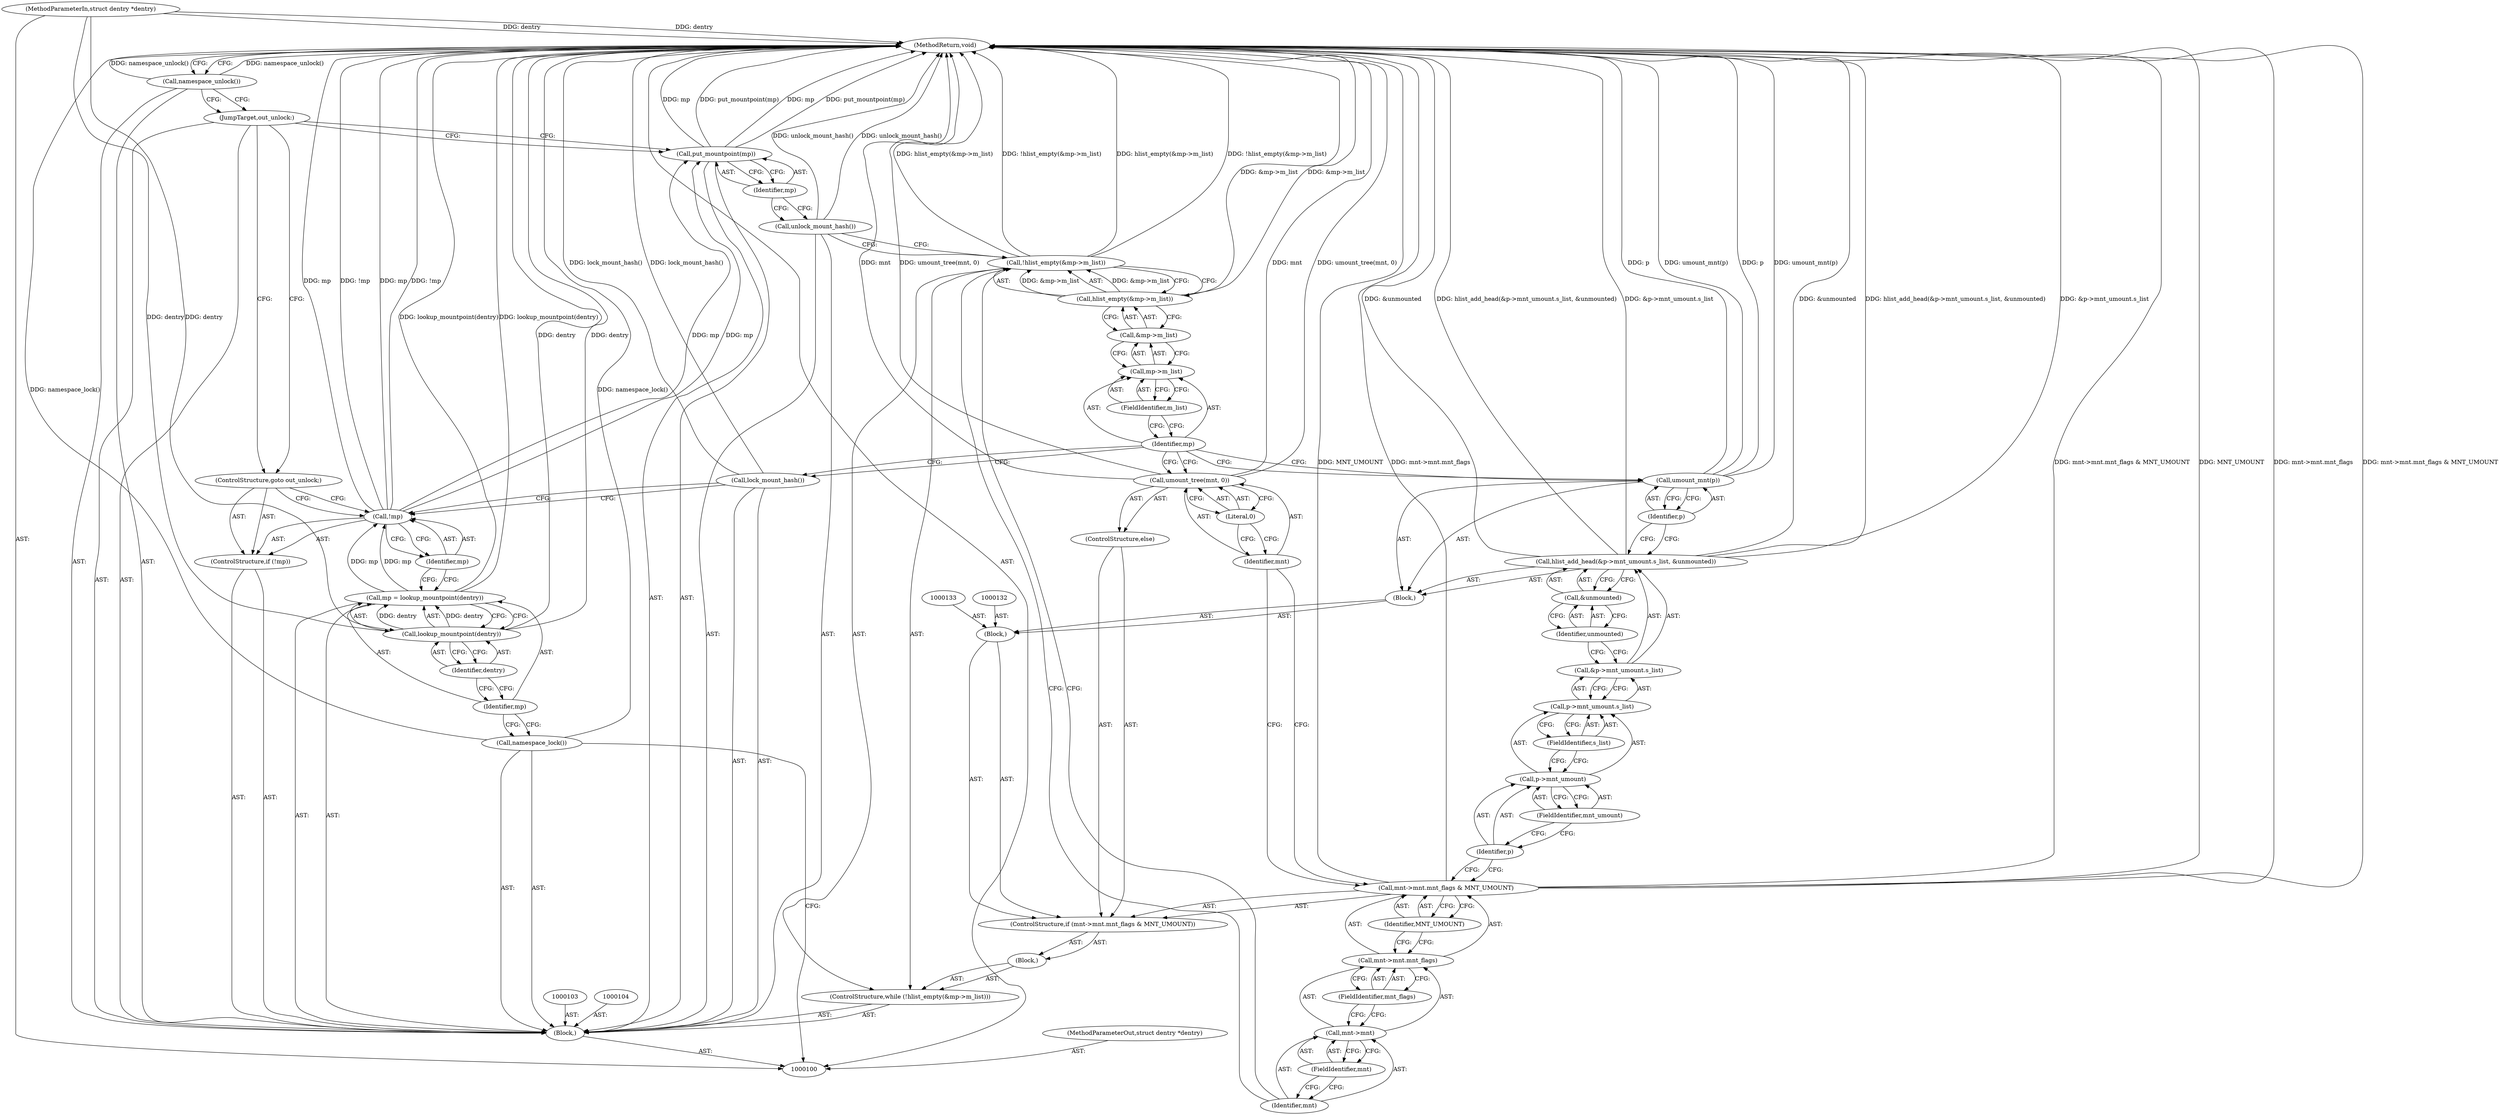 digraph "0_linux_ce07d891a0891d3c0d0c2d73d577490486b809e1" {
"1000155" [label="(MethodReturn,void)"];
"1000101" [label="(MethodParameterIn,struct dentry *dentry)"];
"1000229" [label="(MethodParameterOut,struct dentry *dentry)"];
"1000114" [label="(Call,lock_mount_hash())"];
"1000117" [label="(Call,hlist_empty(&mp->m_list))"];
"1000115" [label="(ControlStructure,while (!hlist_empty(&mp->m_list)))"];
"1000118" [label="(Call,&mp->m_list)"];
"1000119" [label="(Call,mp->m_list)"];
"1000120" [label="(Identifier,mp)"];
"1000121" [label="(FieldIdentifier,m_list)"];
"1000122" [label="(Block,)"];
"1000116" [label="(Call,!hlist_empty(&mp->m_list))"];
"1000128" [label="(FieldIdentifier,mnt)"];
"1000129" [label="(FieldIdentifier,mnt_flags)"];
"1000123" [label="(ControlStructure,if (mnt->mnt.mnt_flags & MNT_UMOUNT))"];
"1000130" [label="(Identifier,MNT_UMOUNT)"];
"1000124" [label="(Call,mnt->mnt.mnt_flags & MNT_UMOUNT)"];
"1000125" [label="(Call,mnt->mnt.mnt_flags)"];
"1000126" [label="(Call,mnt->mnt)"];
"1000127" [label="(Identifier,mnt)"];
"1000131" [label="(Block,)"];
"1000134" [label="(Block,)"];
"1000136" [label="(Call,&p->mnt_umount.s_list)"];
"1000137" [label="(Call,p->mnt_umount.s_list)"];
"1000138" [label="(Call,p->mnt_umount)"];
"1000139" [label="(Identifier,p)"];
"1000140" [label="(FieldIdentifier,mnt_umount)"];
"1000141" [label="(FieldIdentifier,s_list)"];
"1000135" [label="(Call,hlist_add_head(&p->mnt_umount.s_list, &unmounted))"];
"1000142" [label="(Call,&unmounted)"];
"1000143" [label="(Identifier,unmounted)"];
"1000145" [label="(Identifier,p)"];
"1000144" [label="(Call,umount_mnt(p))"];
"1000102" [label="(Block,)"];
"1000148" [label="(Identifier,mnt)"];
"1000146" [label="(ControlStructure,else)"];
"1000149" [label="(Literal,0)"];
"1000147" [label="(Call,umount_tree(mnt, 0))"];
"1000150" [label="(Call,unlock_mount_hash())"];
"1000152" [label="(Identifier,mp)"];
"1000151" [label="(Call,put_mountpoint(mp))"];
"1000153" [label="(JumpTarget,out_unlock:)"];
"1000154" [label="(Call,namespace_unlock())"];
"1000105" [label="(Call,namespace_lock())"];
"1000106" [label="(Call,mp = lookup_mountpoint(dentry))"];
"1000107" [label="(Identifier,mp)"];
"1000109" [label="(Identifier,dentry)"];
"1000108" [label="(Call,lookup_mountpoint(dentry))"];
"1000110" [label="(ControlStructure,if (!mp))"];
"1000111" [label="(Call,!mp)"];
"1000112" [label="(Identifier,mp)"];
"1000113" [label="(ControlStructure,goto out_unlock;)"];
"1000155" -> "1000100"  [label="AST: "];
"1000155" -> "1000154"  [label="CFG: "];
"1000116" -> "1000155"  [label="DDG: hlist_empty(&mp->m_list)"];
"1000116" -> "1000155"  [label="DDG: !hlist_empty(&mp->m_list)"];
"1000124" -> "1000155"  [label="DDG: MNT_UMOUNT"];
"1000124" -> "1000155"  [label="DDG: mnt->mnt.mnt_flags"];
"1000124" -> "1000155"  [label="DDG: mnt->mnt.mnt_flags & MNT_UMOUNT"];
"1000135" -> "1000155"  [label="DDG: &unmounted"];
"1000135" -> "1000155"  [label="DDG: hlist_add_head(&p->mnt_umount.s_list, &unmounted)"];
"1000135" -> "1000155"  [label="DDG: &p->mnt_umount.s_list"];
"1000106" -> "1000155"  [label="DDG: lookup_mountpoint(dentry)"];
"1000151" -> "1000155"  [label="DDG: put_mountpoint(mp)"];
"1000151" -> "1000155"  [label="DDG: mp"];
"1000105" -> "1000155"  [label="DDG: namespace_lock()"];
"1000114" -> "1000155"  [label="DDG: lock_mount_hash()"];
"1000144" -> "1000155"  [label="DDG: umount_mnt(p)"];
"1000144" -> "1000155"  [label="DDG: p"];
"1000147" -> "1000155"  [label="DDG: mnt"];
"1000147" -> "1000155"  [label="DDG: umount_tree(mnt, 0)"];
"1000117" -> "1000155"  [label="DDG: &mp->m_list"];
"1000111" -> "1000155"  [label="DDG: mp"];
"1000111" -> "1000155"  [label="DDG: !mp"];
"1000154" -> "1000155"  [label="DDG: namespace_unlock()"];
"1000150" -> "1000155"  [label="DDG: unlock_mount_hash()"];
"1000101" -> "1000155"  [label="DDG: dentry"];
"1000108" -> "1000155"  [label="DDG: dentry"];
"1000101" -> "1000100"  [label="AST: "];
"1000101" -> "1000155"  [label="DDG: dentry"];
"1000101" -> "1000108"  [label="DDG: dentry"];
"1000229" -> "1000100"  [label="AST: "];
"1000114" -> "1000102"  [label="AST: "];
"1000114" -> "1000111"  [label="CFG: "];
"1000120" -> "1000114"  [label="CFG: "];
"1000114" -> "1000155"  [label="DDG: lock_mount_hash()"];
"1000117" -> "1000116"  [label="AST: "];
"1000117" -> "1000118"  [label="CFG: "];
"1000118" -> "1000117"  [label="AST: "];
"1000116" -> "1000117"  [label="CFG: "];
"1000117" -> "1000155"  [label="DDG: &mp->m_list"];
"1000117" -> "1000116"  [label="DDG: &mp->m_list"];
"1000115" -> "1000102"  [label="AST: "];
"1000116" -> "1000115"  [label="AST: "];
"1000122" -> "1000115"  [label="AST: "];
"1000118" -> "1000117"  [label="AST: "];
"1000118" -> "1000119"  [label="CFG: "];
"1000119" -> "1000118"  [label="AST: "];
"1000117" -> "1000118"  [label="CFG: "];
"1000119" -> "1000118"  [label="AST: "];
"1000119" -> "1000121"  [label="CFG: "];
"1000120" -> "1000119"  [label="AST: "];
"1000121" -> "1000119"  [label="AST: "];
"1000118" -> "1000119"  [label="CFG: "];
"1000120" -> "1000119"  [label="AST: "];
"1000120" -> "1000144"  [label="CFG: "];
"1000120" -> "1000147"  [label="CFG: "];
"1000120" -> "1000114"  [label="CFG: "];
"1000121" -> "1000120"  [label="CFG: "];
"1000121" -> "1000119"  [label="AST: "];
"1000121" -> "1000120"  [label="CFG: "];
"1000119" -> "1000121"  [label="CFG: "];
"1000122" -> "1000115"  [label="AST: "];
"1000123" -> "1000122"  [label="AST: "];
"1000116" -> "1000115"  [label="AST: "];
"1000116" -> "1000117"  [label="CFG: "];
"1000117" -> "1000116"  [label="AST: "];
"1000127" -> "1000116"  [label="CFG: "];
"1000150" -> "1000116"  [label="CFG: "];
"1000116" -> "1000155"  [label="DDG: hlist_empty(&mp->m_list)"];
"1000116" -> "1000155"  [label="DDG: !hlist_empty(&mp->m_list)"];
"1000117" -> "1000116"  [label="DDG: &mp->m_list"];
"1000128" -> "1000126"  [label="AST: "];
"1000128" -> "1000127"  [label="CFG: "];
"1000126" -> "1000128"  [label="CFG: "];
"1000129" -> "1000125"  [label="AST: "];
"1000129" -> "1000126"  [label="CFG: "];
"1000125" -> "1000129"  [label="CFG: "];
"1000123" -> "1000122"  [label="AST: "];
"1000124" -> "1000123"  [label="AST: "];
"1000131" -> "1000123"  [label="AST: "];
"1000146" -> "1000123"  [label="AST: "];
"1000130" -> "1000124"  [label="AST: "];
"1000130" -> "1000125"  [label="CFG: "];
"1000124" -> "1000130"  [label="CFG: "];
"1000124" -> "1000123"  [label="AST: "];
"1000124" -> "1000130"  [label="CFG: "];
"1000125" -> "1000124"  [label="AST: "];
"1000130" -> "1000124"  [label="AST: "];
"1000139" -> "1000124"  [label="CFG: "];
"1000148" -> "1000124"  [label="CFG: "];
"1000124" -> "1000155"  [label="DDG: MNT_UMOUNT"];
"1000124" -> "1000155"  [label="DDG: mnt->mnt.mnt_flags"];
"1000124" -> "1000155"  [label="DDG: mnt->mnt.mnt_flags & MNT_UMOUNT"];
"1000125" -> "1000124"  [label="AST: "];
"1000125" -> "1000129"  [label="CFG: "];
"1000126" -> "1000125"  [label="AST: "];
"1000129" -> "1000125"  [label="AST: "];
"1000130" -> "1000125"  [label="CFG: "];
"1000126" -> "1000125"  [label="AST: "];
"1000126" -> "1000128"  [label="CFG: "];
"1000127" -> "1000126"  [label="AST: "];
"1000128" -> "1000126"  [label="AST: "];
"1000129" -> "1000126"  [label="CFG: "];
"1000127" -> "1000126"  [label="AST: "];
"1000127" -> "1000116"  [label="CFG: "];
"1000128" -> "1000127"  [label="CFG: "];
"1000131" -> "1000123"  [label="AST: "];
"1000132" -> "1000131"  [label="AST: "];
"1000133" -> "1000131"  [label="AST: "];
"1000134" -> "1000131"  [label="AST: "];
"1000134" -> "1000131"  [label="AST: "];
"1000135" -> "1000134"  [label="AST: "];
"1000144" -> "1000134"  [label="AST: "];
"1000136" -> "1000135"  [label="AST: "];
"1000136" -> "1000137"  [label="CFG: "];
"1000137" -> "1000136"  [label="AST: "];
"1000143" -> "1000136"  [label="CFG: "];
"1000137" -> "1000136"  [label="AST: "];
"1000137" -> "1000141"  [label="CFG: "];
"1000138" -> "1000137"  [label="AST: "];
"1000141" -> "1000137"  [label="AST: "];
"1000136" -> "1000137"  [label="CFG: "];
"1000138" -> "1000137"  [label="AST: "];
"1000138" -> "1000140"  [label="CFG: "];
"1000139" -> "1000138"  [label="AST: "];
"1000140" -> "1000138"  [label="AST: "];
"1000141" -> "1000138"  [label="CFG: "];
"1000139" -> "1000138"  [label="AST: "];
"1000139" -> "1000124"  [label="CFG: "];
"1000140" -> "1000139"  [label="CFG: "];
"1000140" -> "1000138"  [label="AST: "];
"1000140" -> "1000139"  [label="CFG: "];
"1000138" -> "1000140"  [label="CFG: "];
"1000141" -> "1000137"  [label="AST: "];
"1000141" -> "1000138"  [label="CFG: "];
"1000137" -> "1000141"  [label="CFG: "];
"1000135" -> "1000134"  [label="AST: "];
"1000135" -> "1000142"  [label="CFG: "];
"1000136" -> "1000135"  [label="AST: "];
"1000142" -> "1000135"  [label="AST: "];
"1000145" -> "1000135"  [label="CFG: "];
"1000135" -> "1000155"  [label="DDG: &unmounted"];
"1000135" -> "1000155"  [label="DDG: hlist_add_head(&p->mnt_umount.s_list, &unmounted)"];
"1000135" -> "1000155"  [label="DDG: &p->mnt_umount.s_list"];
"1000142" -> "1000135"  [label="AST: "];
"1000142" -> "1000143"  [label="CFG: "];
"1000143" -> "1000142"  [label="AST: "];
"1000135" -> "1000142"  [label="CFG: "];
"1000143" -> "1000142"  [label="AST: "];
"1000143" -> "1000136"  [label="CFG: "];
"1000142" -> "1000143"  [label="CFG: "];
"1000145" -> "1000144"  [label="AST: "];
"1000145" -> "1000135"  [label="CFG: "];
"1000144" -> "1000145"  [label="CFG: "];
"1000144" -> "1000134"  [label="AST: "];
"1000144" -> "1000145"  [label="CFG: "];
"1000145" -> "1000144"  [label="AST: "];
"1000120" -> "1000144"  [label="CFG: "];
"1000144" -> "1000155"  [label="DDG: umount_mnt(p)"];
"1000144" -> "1000155"  [label="DDG: p"];
"1000102" -> "1000100"  [label="AST: "];
"1000103" -> "1000102"  [label="AST: "];
"1000104" -> "1000102"  [label="AST: "];
"1000105" -> "1000102"  [label="AST: "];
"1000106" -> "1000102"  [label="AST: "];
"1000110" -> "1000102"  [label="AST: "];
"1000114" -> "1000102"  [label="AST: "];
"1000115" -> "1000102"  [label="AST: "];
"1000150" -> "1000102"  [label="AST: "];
"1000151" -> "1000102"  [label="AST: "];
"1000153" -> "1000102"  [label="AST: "];
"1000154" -> "1000102"  [label="AST: "];
"1000148" -> "1000147"  [label="AST: "];
"1000148" -> "1000124"  [label="CFG: "];
"1000149" -> "1000148"  [label="CFG: "];
"1000146" -> "1000123"  [label="AST: "];
"1000147" -> "1000146"  [label="AST: "];
"1000149" -> "1000147"  [label="AST: "];
"1000149" -> "1000148"  [label="CFG: "];
"1000147" -> "1000149"  [label="CFG: "];
"1000147" -> "1000146"  [label="AST: "];
"1000147" -> "1000149"  [label="CFG: "];
"1000148" -> "1000147"  [label="AST: "];
"1000149" -> "1000147"  [label="AST: "];
"1000120" -> "1000147"  [label="CFG: "];
"1000147" -> "1000155"  [label="DDG: mnt"];
"1000147" -> "1000155"  [label="DDG: umount_tree(mnt, 0)"];
"1000150" -> "1000102"  [label="AST: "];
"1000150" -> "1000116"  [label="CFG: "];
"1000152" -> "1000150"  [label="CFG: "];
"1000150" -> "1000155"  [label="DDG: unlock_mount_hash()"];
"1000152" -> "1000151"  [label="AST: "];
"1000152" -> "1000150"  [label="CFG: "];
"1000151" -> "1000152"  [label="CFG: "];
"1000151" -> "1000102"  [label="AST: "];
"1000151" -> "1000152"  [label="CFG: "];
"1000152" -> "1000151"  [label="AST: "];
"1000153" -> "1000151"  [label="CFG: "];
"1000151" -> "1000155"  [label="DDG: put_mountpoint(mp)"];
"1000151" -> "1000155"  [label="DDG: mp"];
"1000111" -> "1000151"  [label="DDG: mp"];
"1000153" -> "1000102"  [label="AST: "];
"1000153" -> "1000151"  [label="CFG: "];
"1000153" -> "1000113"  [label="CFG: "];
"1000154" -> "1000153"  [label="CFG: "];
"1000154" -> "1000102"  [label="AST: "];
"1000154" -> "1000153"  [label="CFG: "];
"1000155" -> "1000154"  [label="CFG: "];
"1000154" -> "1000155"  [label="DDG: namespace_unlock()"];
"1000105" -> "1000102"  [label="AST: "];
"1000105" -> "1000100"  [label="CFG: "];
"1000107" -> "1000105"  [label="CFG: "];
"1000105" -> "1000155"  [label="DDG: namespace_lock()"];
"1000106" -> "1000102"  [label="AST: "];
"1000106" -> "1000108"  [label="CFG: "];
"1000107" -> "1000106"  [label="AST: "];
"1000108" -> "1000106"  [label="AST: "];
"1000112" -> "1000106"  [label="CFG: "];
"1000106" -> "1000155"  [label="DDG: lookup_mountpoint(dentry)"];
"1000108" -> "1000106"  [label="DDG: dentry"];
"1000106" -> "1000111"  [label="DDG: mp"];
"1000107" -> "1000106"  [label="AST: "];
"1000107" -> "1000105"  [label="CFG: "];
"1000109" -> "1000107"  [label="CFG: "];
"1000109" -> "1000108"  [label="AST: "];
"1000109" -> "1000107"  [label="CFG: "];
"1000108" -> "1000109"  [label="CFG: "];
"1000108" -> "1000106"  [label="AST: "];
"1000108" -> "1000109"  [label="CFG: "];
"1000109" -> "1000108"  [label="AST: "];
"1000106" -> "1000108"  [label="CFG: "];
"1000108" -> "1000155"  [label="DDG: dentry"];
"1000108" -> "1000106"  [label="DDG: dentry"];
"1000101" -> "1000108"  [label="DDG: dentry"];
"1000110" -> "1000102"  [label="AST: "];
"1000111" -> "1000110"  [label="AST: "];
"1000113" -> "1000110"  [label="AST: "];
"1000111" -> "1000110"  [label="AST: "];
"1000111" -> "1000112"  [label="CFG: "];
"1000112" -> "1000111"  [label="AST: "];
"1000113" -> "1000111"  [label="CFG: "];
"1000114" -> "1000111"  [label="CFG: "];
"1000111" -> "1000155"  [label="DDG: mp"];
"1000111" -> "1000155"  [label="DDG: !mp"];
"1000106" -> "1000111"  [label="DDG: mp"];
"1000111" -> "1000151"  [label="DDG: mp"];
"1000112" -> "1000111"  [label="AST: "];
"1000112" -> "1000106"  [label="CFG: "];
"1000111" -> "1000112"  [label="CFG: "];
"1000113" -> "1000110"  [label="AST: "];
"1000113" -> "1000111"  [label="CFG: "];
"1000153" -> "1000113"  [label="CFG: "];
}
